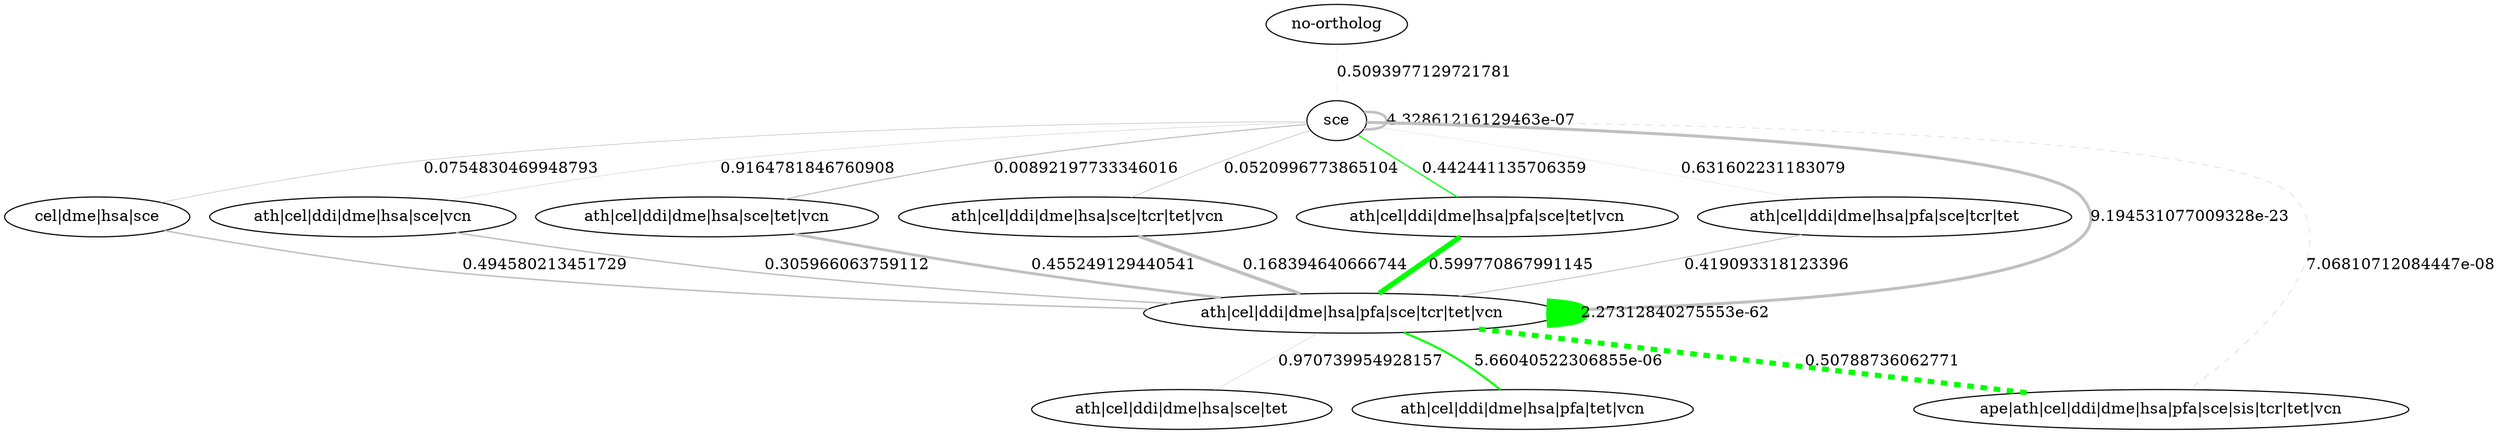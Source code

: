 graph  {
"no-ortholog";
sce;
"cel|dme|hsa|sce";
"ath|cel|ddi|dme|hsa|sce|vcn";
"ath|cel|ddi|dme|hsa|sce|tet|vcn";
"ath|cel|ddi|dme|hsa|sce|tcr|tet|vcn";
"ath|cel|ddi|dme|hsa|pfa|sce|tet|vcn";
"ath|cel|ddi|dme|hsa|pfa|sce|tcr|tet";
"ath|cel|ddi|dme|hsa|pfa|sce|tcr|tet|vcn";
"ape|ath|cel|ddi|dme|hsa|pfa|sce|sis|tcr|tet|vcn";
"ath|cel|ddi|dme|hsa|sce|tet";
"ath|cel|ddi|dme|hsa|pfa|tet|vcn";
"no-ortholog" -- sce  [A="-----------------", B="------------+----", PROF_A="------------+----", PROF_Q="-----------------", color=grey, expected_nab="3.8094", label="0.5093977129721781", nab=5, penwidth="0.13598041881968995", style=dashed, taxa_A=sce, taxa_Q="no-ortholog", taxonomy_A=eukar, taxonomy_Q=mixed];
sce -- sce  [A="------------+----", B="------------+----", PROF_A="------------+----", PROF_Q="------------+----", color=grey, expected_nab="50.4326", label="4.32861216129463e-07", nab=86, penwidth="2.338863203698667", style=solid, taxa_A=sce, taxa_Q=sce, taxonomy_A=eukar, taxonomy_Q=eukar];
sce -- "cel|dme|hsa|sce"  [A="------------+----", B="----+--+-+--+----", PROF_A="----+--+-+--+----", PROF_Q="------------+----", color=grey, expected_nab="13.4984", label="0.0754830469948793", nab=20, penwidth="0.5439216752787599", style=solid, taxa_A="cel|dme|hsa|sce", taxa_Q=sce, taxonomy_A=eukar, taxonomy_Q=eukar];
sce -- "ath|cel|ddi|dme|hsa|sce|vcn"  [A="------------+----", B="-+--+-++-+--+---+", PROF_A="-+--+-++-+--+---+", PROF_Q="------------+----", color=grey, expected_nab="13.4984", label="0.9164781846760908", nab=13, penwidth="0.35354908893119397", style=solid, taxa_A="ath|cel|ddi|dme|hsa|sce|vcn", taxa_Q=sce, taxonomy_A=eukar, taxonomy_Q=eukar];
sce -- "ath|cel|ddi|dme|hsa|sce|tet|vcn"  [A="------------+----", B="-+--+-++-+--+--++", PROF_A="-+--+-++-+--+--++", PROF_Q="------------+----", color=grey, expected_nab="24.1811", label="0.00892197733346016", nab=37, penwidth="1.0062550992657056", style=solid, taxa_A="ath|cel|ddi|dme|hsa|sce|tet|vcn", taxa_Q=sce, taxonomy_A=eukar, taxonomy_Q=eukar];
sce -- "ath|cel|ddi|dme|hsa|sce|tcr|tet|vcn"  [A="------------+----", B="-+--+-++-+--+-+++", PROF_A="-+--+-++-+--+-+++", PROF_Q="------------+----", color=grey, expected_nab="30.7233", label="0.0520996773865104", nab=21, penwidth="0.5711177590426979", style=solid, taxa_A="ath|cel|ddi|dme|hsa|sce|tcr|tet|vcn", taxa_Q=sce, taxonomy_A=eukar, taxonomy_Q=eukar];
sce -- "ath|cel|ddi|dme|hsa|pfa|sce|tet|vcn"  [A="------------+----", B="-+--+-++-++-+--++", PROF_A="-+--+-++-++-+--++", PROF_Q="------------+----", color=green, expected_nab="44.8013", label="0.442441135706359", nab=40, penwidth="1.0878433505575198", style=solid, taxa_A="ath|cel|ddi|dme|hsa|pfa|sce|tet|vcn", taxa_Q=sce, taxonomy_A=eukar, taxonomy_Q=eukar];
sce -- "ath|cel|ddi|dme|hsa|pfa|sce|tcr|tet"  [A="------------+----", B="-+--+-++-++-+-++-", PROF_A="-+--+-++-++-+-++-", PROF_Q="------------+----", color=grey, expected_nab="8.4468", label="0.631602231183079", nab=7, penwidth="0.19037258634756596", style=solid, taxa_A="ath|cel|ddi|dme|hsa|pfa|sce|tcr|tet", taxa_Q=sce, taxonomy_A=eukar, taxonomy_Q=eukar];
sce -- "ath|cel|ddi|dme|hsa|pfa|sce|tcr|tet|vcn"  [A="------------+----", B="-+--+-++-++-+-+++", PROF_A="-+--+-++-++-+-+++", PROF_Q="------------+----", color=grey, expected_nab="202.1443", label="9.194531077009328e-23", nab=100, penwidth="2.7196083763937993", style=solid, taxa_A="ath|cel|ddi|dme|hsa|pfa|sce|tcr|tet|vcn", taxa_Q=sce, taxonomy_A=eukar, taxonomy_Q=eukar];
sce -- "ape|ath|cel|ddi|dme|hsa|pfa|sce|sis|tcr|tet|vcn"  [A="------------+----", B="++--+-++-++-+++++", PROF_A="++--+-++-++-+++++", PROF_Q="------------+----", color=grey, expected_nab="41.2404", label="7.06810712084447e-08", nab=13, penwidth="0.35354908893119397", style=dashed, taxa_A="ape|ath|cel|ddi|dme|hsa|pfa|sce|sis|tcr|tet|vcn", taxa_Q=sce, taxonomy_A=mixed, taxonomy_Q=eukar];
"cel|dme|hsa|sce" -- "ath|cel|ddi|dme|hsa|pfa|sce|tcr|tet|vcn"  [A="----+--+-+--+----", B="-+--+-++-++-+-+++", PROF_A="-+--+-++-++-+-+++", PROF_Q="----+--+-+--+----", color=grey, expected_nab="54.1043", label="0.494580213451729", nab=50, penwidth="1.3598041881968996", style=solid, taxa_A="ath|cel|ddi|dme|hsa|pfa|sce|tcr|tet|vcn", taxa_Q="cel|dme|hsa|sce", taxonomy_A=eukar, taxonomy_Q=eukar];
"ath|cel|ddi|dme|hsa|sce|vcn" -- "ath|cel|ddi|dme|hsa|pfa|sce|tcr|tet|vcn"  [A="-+--+-++-+--+---+", B="-+--+-++-++-+-+++", PROF_A="-+--+-++-++-+-+++", PROF_Q="-+--+-++-+--+---+", color=grey, expected_nab="54.1043", label="0.305966063759112", nab=48, penwidth="1.3054120206690236", style=solid, taxa_A="ath|cel|ddi|dme|hsa|pfa|sce|tcr|tet|vcn", taxa_Q="ath|cel|ddi|dme|hsa|sce|vcn", taxonomy_A=eukar, taxonomy_Q=eukar];
"ath|cel|ddi|dme|hsa|sce|tet|vcn" -- "ath|cel|ddi|dme|hsa|pfa|sce|tcr|tet|vcn"  [A="-+--+-++-+--+--++", B="-+--+-++-++-+-+++", PROF_A="-+--+-++-++-+-+++", PROF_Q="-+--+-++-+--+--++", color=grey, expected_nab="96.923", label="0.455249129440541", nab=91, penwidth="2.4748436225183568", style=solid, taxa_A="ath|cel|ddi|dme|hsa|pfa|sce|tcr|tet|vcn", taxa_Q="ath|cel|ddi|dme|hsa|sce|tet|vcn", taxonomy_A=eukar, taxonomy_Q=eukar];
"ath|cel|ddi|dme|hsa|sce|tcr|tet|vcn" -- "ath|cel|ddi|dme|hsa|pfa|sce|tcr|tet|vcn"  [A="-+--+-++-+--+-+++", B="-+--+-++-++-+-+++", PROF_A="-+--+-++-++-+-+++", PROF_Q="-+--+-++-+--+-+++", color=grey, expected_nab="123.1454", label="0.168394640666744", nab=111, penwidth="3.018765297797117", style=solid, taxa_A="ath|cel|ddi|dme|hsa|pfa|sce|tcr|tet|vcn", taxa_Q="ath|cel|ddi|dme|hsa|sce|tcr|tet|vcn", taxonomy_A=eukar, taxonomy_Q=eukar];
"ath|cel|ddi|dme|hsa|pfa|sce|tet|vcn" -- "ath|cel|ddi|dme|hsa|pfa|sce|tcr|tet|vcn"  [A="-+--+-++-++-+--++", B="-+--+-++-++-+-+++", PROF_A="-+--+-++-++-+-+++", PROF_Q="-+--+-++-++-+--++", color=green, expected_nab="179.5732", label="0.599770867991145", nab=174, penwidth="4.73211857492521", style=solid, taxa_A="ath|cel|ddi|dme|hsa|pfa|sce|tcr|tet|vcn", taxa_Q="ath|cel|ddi|dme|hsa|pfa|sce|tet|vcn", taxonomy_A=eukar, taxonomy_Q=eukar];
"ath|cel|ddi|dme|hsa|pfa|sce|tcr|tet" -- "ath|cel|ddi|dme|hsa|pfa|sce|tcr|tet|vcn"  [A="-+--+-++-++-+-++-", B="-+--+-++-++-+-+++", PROF_A="-+--+-++-++-+-+++", PROF_Q="-+--+-++-++-+-++-", color=grey, expected_nab="33.8567", label="0.419093318123396", nab=30, penwidth="0.8158825129181398", style=solid, taxa_A="ath|cel|ddi|dme|hsa|pfa|sce|tcr|tet|vcn", taxa_Q="ath|cel|ddi|dme|hsa|pfa|sce|tcr|tet", taxonomy_A=eukar, taxonomy_Q=eukar];
"ath|cel|ddi|dme|hsa|pfa|sce|tcr|tet|vcn" -- "ath|cel|ddi|dme|hsa|sce|tet"  [A="-+--+-++-+--+--+-", B="-+--+-++-++-+-+++", PROF_A="-+--+-++-++-+-+++", PROF_Q="-+--+-++-+--+--+-", color=grey, expected_nab="10.9536", label="0.970739954928157", nab=11, penwidth="0.2991569214033179", style=solid, taxa_A="ath|cel|ddi|dme|hsa|pfa|sce|tcr|tet|vcn", taxa_Q="ath|cel|ddi|dme|hsa|sce|tet", taxonomy_A=eukar, taxonomy_Q=eukar];
"ath|cel|ddi|dme|hsa|pfa|sce|tcr|tet|vcn" -- "ath|cel|ddi|dme|hsa|pfa|tet|vcn"  [A="-+--+-++-++----++", B="-+--+-++-++-+-+++", PROF_A="-+--+-++-++-+-+++", PROF_Q="-+--+-++-++----++", color=green, expected_nab="43.8145", label="5.66040522306855e-06", nab=69, penwidth="1.8765297797117215", style=solid, taxa_A="ath|cel|ddi|dme|hsa|pfa|sce|tcr|tet|vcn", taxa_Q="ath|cel|ddi|dme|hsa|pfa|tet|vcn", taxonomy_A=eukar, taxonomy_Q=eukar];
"ath|cel|ddi|dme|hsa|pfa|sce|tcr|tet|vcn" -- "ath|cel|ddi|dme|hsa|pfa|sce|tcr|tet|vcn"  [A="-+--+-++-++-+-+++", B="-+--+-++-++-+-+++", PROF_A="-+--+-++-++-+-+++", PROF_Q="-+--+-++-++-+-+++", color=green, expected_nab="810.2367", label="2.27312840275553e-62", nab=502, penwidth="13.652434049496872", style=solid, taxa_A="ath|cel|ddi|dme|hsa|pfa|sce|tcr|tet|vcn", taxa_Q="ath|cel|ddi|dme|hsa|pfa|sce|tcr|tet|vcn", taxonomy_A=eukar, taxonomy_Q=eukar];
"ath|cel|ddi|dme|hsa|pfa|sce|tcr|tet|vcn" -- "ape|ath|cel|ddi|dme|hsa|pfa|sce|sis|tcr|tet|vcn"  [A="-+--+-++-++-+-+++", B="++--+-++-++-+++++", PROF_A="++--+-++-++-+++++", PROF_Q="-+--+-++-++-+-+++", color=green, expected_nab="165.3002", label="0.50788736062771", nab=172, penwidth="4.677726407397334", style=dashed, taxa_A="ape|ath|cel|ddi|dme|hsa|pfa|sce|sis|tcr|tet|vcn", taxa_Q="ath|cel|ddi|dme|hsa|pfa|sce|tcr|tet|vcn", taxonomy_A=mixed, taxonomy_Q=eukar];
}

